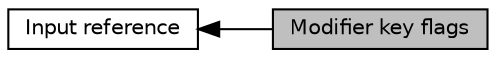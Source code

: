 digraph "Modifier key flags"
{
  edge [fontname="Helvetica",fontsize="10",labelfontname="Helvetica",labelfontsize="10"];
  node [fontname="Helvetica",fontsize="10",shape=record];
  rankdir=LR;
  Node0 [label="Modifier key flags",height=0.2,width=0.4,color="black", fillcolor="grey75", style="filled", fontcolor="black"];
  Node1 [label="Input reference",height=0.2,width=0.4,color="black", fillcolor="white", style="filled",URL="$group__input.html"];
  Node1->Node0 [shape=plaintext, dir="back", style="solid"];
}
